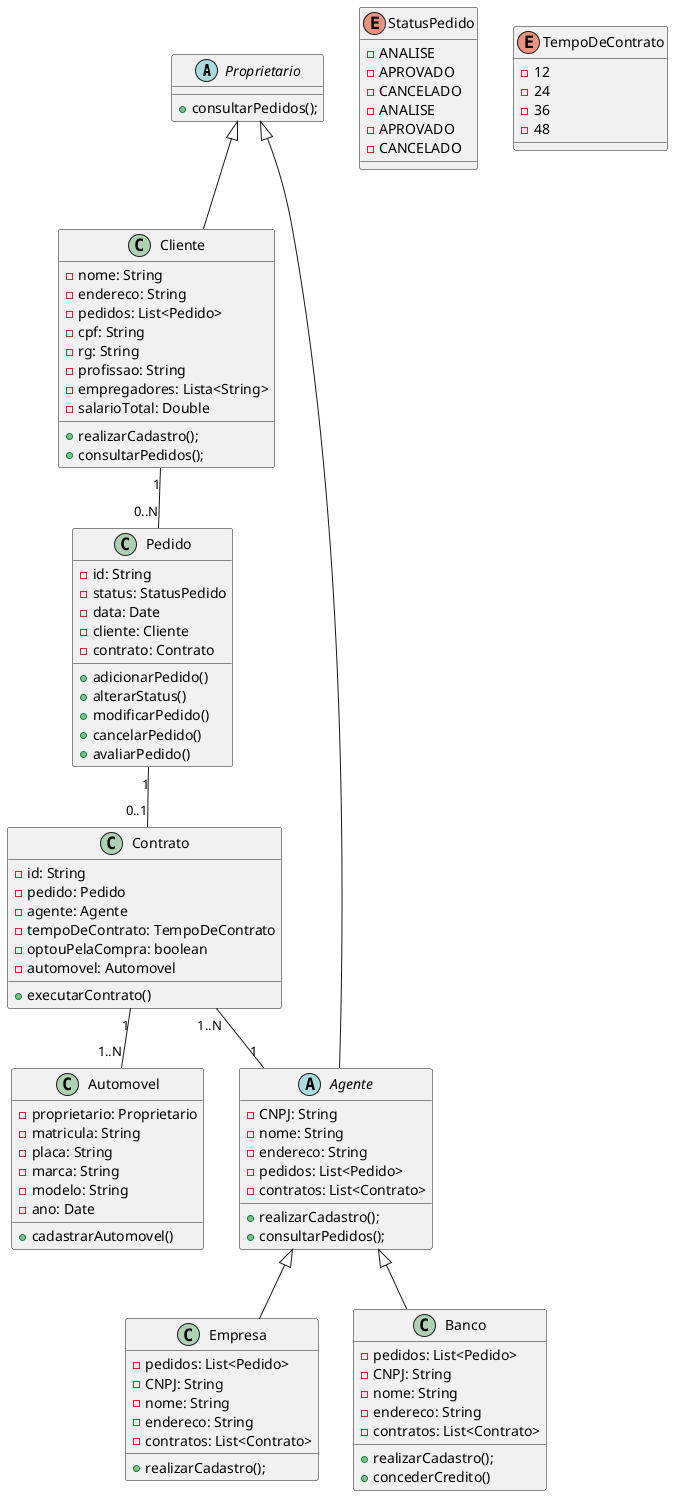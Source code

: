 @startuml
abstract Class Proprietario {
  

    +consultarPedidos();
}

Class Cliente extends Proprietario
{   
    -nome: String
    -endereco: String
    -pedidos: List<Pedido>
    -cpf: String
    -rg: String
    -profissao: String
    -empregadores: Lista<String>
    -salarioTotal: Double

    +realizarCadastro();
    +consultarPedidos();
}

abstract Class Agente extends Proprietario
{
    -CNPJ: String
    -nome: String
    -endereco: String
    -pedidos: List<Pedido>
    -contratos: List<Contrato>
    
    +realizarCadastro();
    +consultarPedidos();
}

Class Empresa extends Agente
{   
    -pedidos: List<Pedido>
    -CNPJ: String
    -nome: String
    -endereco: String
    -contratos: List<Contrato>

    +realizarCadastro();
}

Class Banco extends Agente
{   
    -pedidos: List<Pedido>
    -CNPJ: String
    -nome: String
    -endereco: String
    -contratos: List<Contrato>

    +realizarCadastro();
    +concederCredito()
}

class Pedido 
{
    -id: String
    -status: StatusPedido
    -data: Date
    -cliente: Cliente
    -contrato: Contrato
    
    +adicionarPedido()
    +alterarStatus()
    +modificarPedido()
    +cancelarPedido()
    +avaliarPedido()
}

Enum StatusPedido {
    -ANALISE
    -APROVADO
    -CANCELADO
}

Class Contrato 
{
    -id: String
    -pedido: Pedido
    -agente: Agente
    -tempoDeContrato: TempoDeContrato
    -optouPelaCompra: boolean
    -automovel: Automovel
    +executarContrato()
}

Enum StatusPedido {
    -ANALISE
    -APROVADO
    -CANCELADO
}

Class Automovel
{   
    -proprietario: Proprietario
    -matricula: String
    -placa: String
    -marca: String
    -modelo: String
    -ano: Date
    +cadastrarAutomovel()
}

Enum TempoDeContrato {
    -12
    -24
    -36
    -48
}

Cliente "1" -- "0..N" Pedido
Pedido "1" -- "0..1" Contrato
Contrato "1..N" -- "1" Agente
Contrato "1" -- "1..N" Automovel

@enduml
